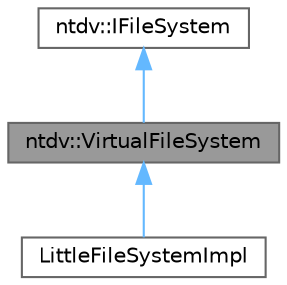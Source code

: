 digraph "ntdv::VirtualFileSystem"
{
 // LATEX_PDF_SIZE
  bgcolor="transparent";
  edge [fontname=Helvetica,fontsize=10,labelfontname=Helvetica,labelfontsize=10];
  node [fontname=Helvetica,fontsize=10,shape=box,height=0.2,width=0.4];
  Node1 [id="Node000001",label="ntdv::VirtualFileSystem",height=0.2,width=0.4,color="gray40", fillcolor="grey60", style="filled", fontcolor="black",tooltip=" "];
  Node2 -> Node1 [id="edge1_Node000001_Node000002",dir="back",color="steelblue1",style="solid",tooltip=" "];
  Node2 [id="Node000002",label="ntdv::IFileSystem",height=0.2,width=0.4,color="gray40", fillcolor="white", style="filled",URL="$classntdv_1_1_i_file_system.html",tooltip=" "];
  Node1 -> Node3 [id="edge2_Node000001_Node000003",dir="back",color="steelblue1",style="solid",tooltip=" "];
  Node3 [id="Node000003",label="LittleFileSystemImpl",height=0.2,width=0.4,color="gray40", fillcolor="white", style="filled",URL="$class_little_file_system_impl.html",tooltip=" "];
}
